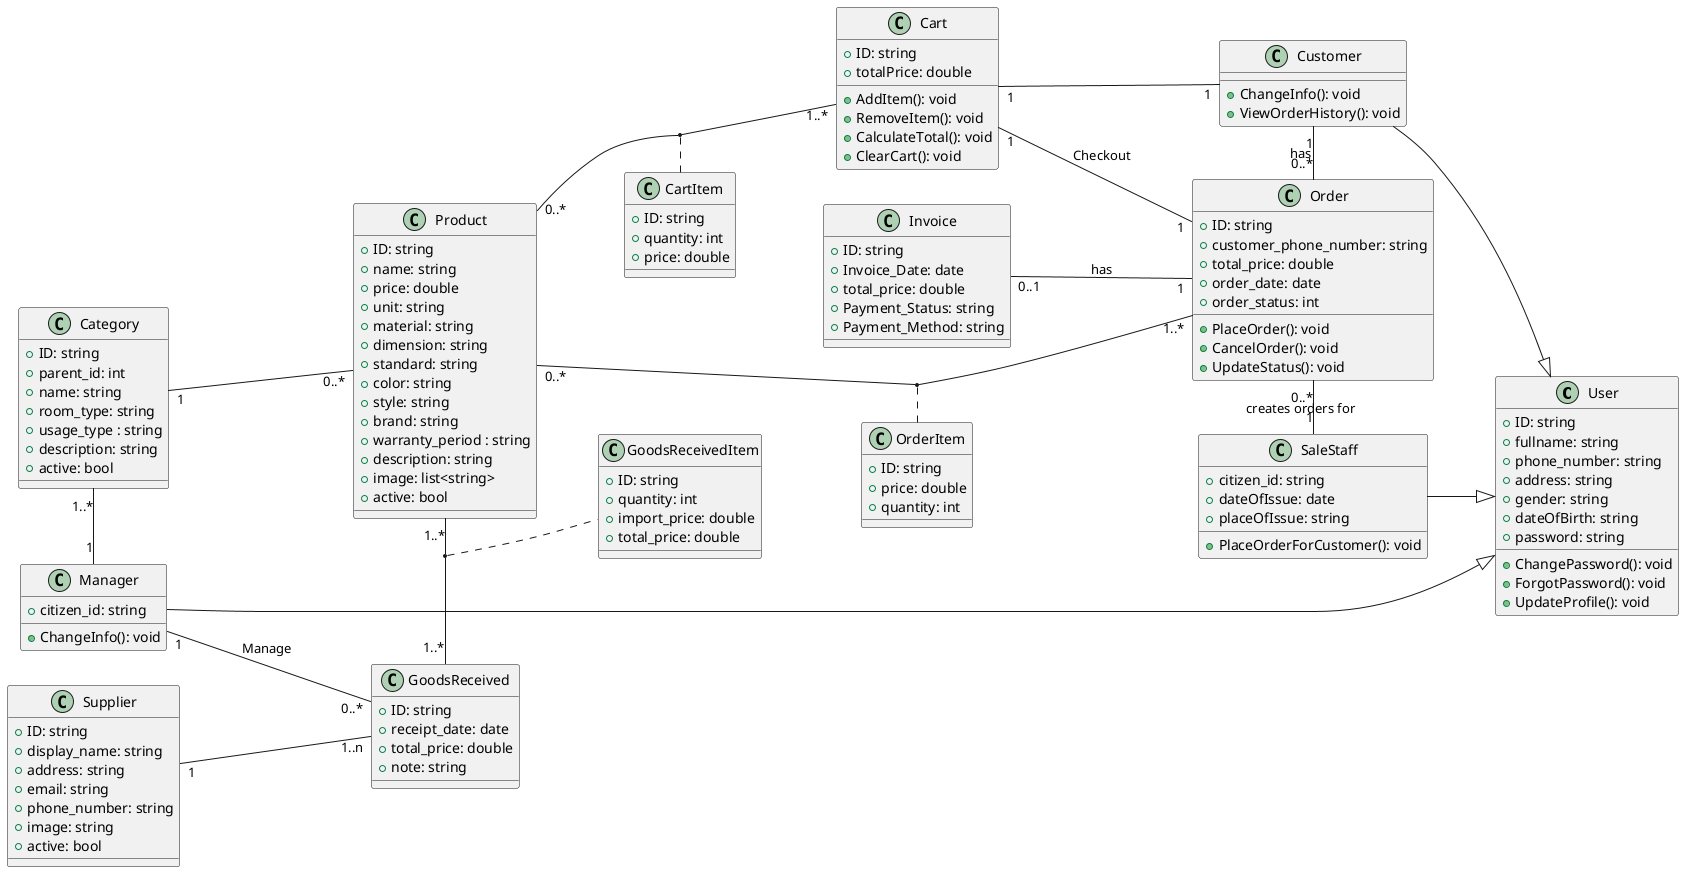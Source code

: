 @startuml ClassSN

left to right direction

' --------------- ACTOR ---------------

class User {
    + ID: string
    + fullname: string
    + phone_number: string
    + address: string
    + gender: string
    + dateOfBirth: string
    + password: string

    'Method
    + ChangePassword(): void
    + ForgotPassword(): void
    + UpdateProfile(): void

}

class Manager {
    + citizen_id: string
    'Method
    + ChangeInfo(): void
    
}

class SaleStaff {
    + citizen_id: string
    + dateOfIssue: date
    + placeOfIssue: string
    'Method
    + PlaceOrderForCustomer(): void
}

class Customer {
    'Method
    + ChangeInfo(): void
    + ViewOrderHistory(): void
}

' --------------- UC ---------------
class Product {
    + ID: string
    + name: string
    + price: double
    + unit: string
    + material: string
    + dimension: string
    + standard: string
    + color: string
    + style: string
    + brand: string
    + warranty_period : string
    + description: string
    + image: list<string>
    + active: bool
    'Method
}

'--- Export ---
class Cart {
    + ID: string
    + totalPrice: double
    'Method
    + AddItem(): void
    + RemoveItem(): void
    + CalculateTotal(): void
    + ClearCart(): void
}   

class CartItem {
    + ID: string
    + quantity: int
    + price: double
}

class Order {
    + ID: string
    + customer_phone_number: string
    + total_price: double
    + order_date: date
    + order_status: int
    'Method
    + PlaceOrder(): void
    + CancelOrder(): void
    + UpdateStatus(): void
}

class OrderItem {
    + ID: string
    + price: double
    + quantity: int
    'Method
}

class Invoice {
    + ID: string
    + Invoice_Date: date
    + total_price: double
    + Payment_Status: string
    + Payment_Method: string
}


'--- Import ---
class Supplier {
    + ID: string
    + display_name: string
    + address: string
    + email: string
    + phone_number: string
    + image: string
    + active: bool
    'Method
}

class GoodsReceived {
    + ID: string
    + receipt_date: date
    + total_price: double
    + note: string
    'Method
}

class GoodsReceivedItem {
    + ID: string
    + quantity: int
    + import_price: double
    + total_price: double
}

class Category {
    + ID: string
    + parent_id: int
    + name: string
    + room_type: string 
    + usage_type : string
    + description: string
    + active: bool
}

' class Image {
'     + ID: string
'     + image_url: string
'     + image_type: string
'     + description: string
' }

' class ProductImage {
'     + ID: string
'     + purpose : string
' }

'-------------------------Connection-------------------------


Product "0..*" -up-- "1" Category
Product "0..*" -down- "1..*" Cart
(Cart, Product) . CartItem
Product "0..*" -down-- "1..*" Order
(Product, Order) .. OrderItem
Product "1..*" -left-- "1..*" GoodsReceived
(GoodsReceived, Product) . GoodsReceivedItem

GoodsReceived "1..n" -up-- "1" Supplier
GoodsReceived "0..*" -up-- "1" Manager: Manage

Cart "1" -down-- "1" Customer
Cart "1" -right- "1" Order : Checkout

Order "0..*" -left-- "1" Customer: has 
Order "0..*" -right-- "1" SaleStaff: creates orders for
Order "1" -up-- "0..1" Invoice: has

Category "1..*" -right-- "1" Manager

Customer --|> User
SaleStaff --|> User
Manager --|> User

@enduml
